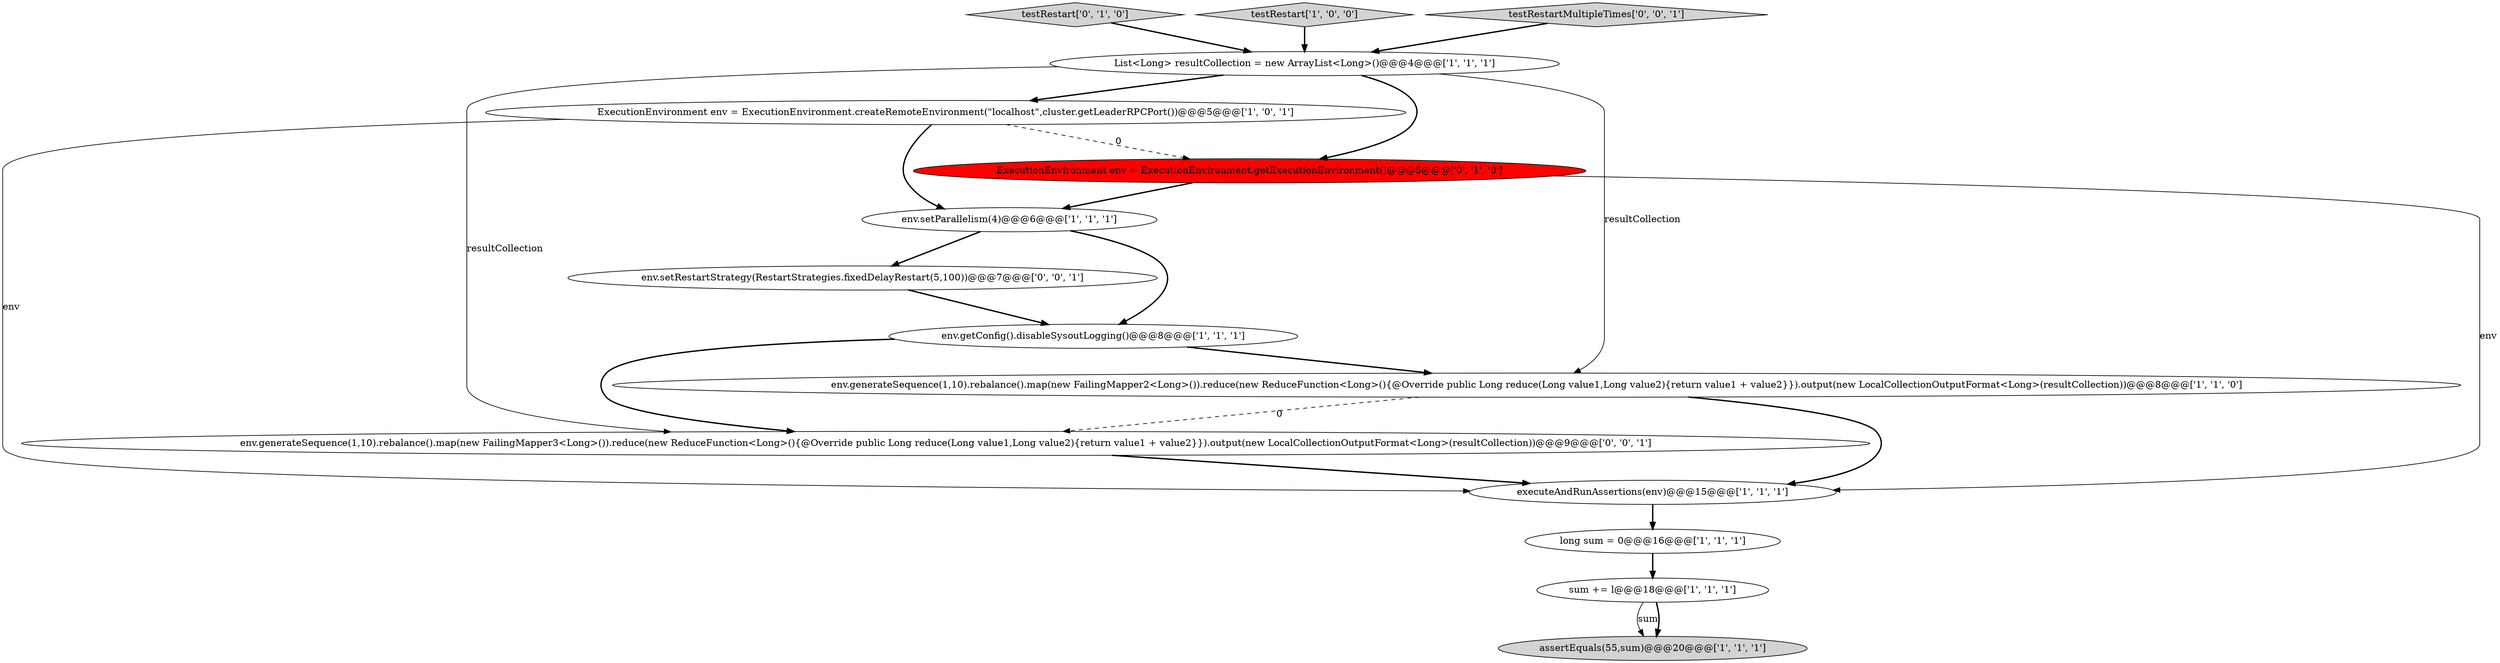 digraph {
2 [style = filled, label = "env.setParallelism(4)@@@6@@@['1', '1', '1']", fillcolor = white, shape = ellipse image = "AAA0AAABBB1BBB"];
5 [style = filled, label = "ExecutionEnvironment env = ExecutionEnvironment.createRemoteEnvironment(\"localhost\",cluster.getLeaderRPCPort())@@@5@@@['1', '0', '1']", fillcolor = white, shape = ellipse image = "AAA0AAABBB1BBB"];
11 [style = filled, label = "testRestart['0', '1', '0']", fillcolor = lightgray, shape = diamond image = "AAA0AAABBB2BBB"];
12 [style = filled, label = "env.generateSequence(1,10).rebalance().map(new FailingMapper3<Long>()).reduce(new ReduceFunction<Long>(){@Override public Long reduce(Long value1,Long value2){return value1 + value2}}).output(new LocalCollectionOutputFormat<Long>(resultCollection))@@@9@@@['0', '0', '1']", fillcolor = white, shape = ellipse image = "AAA0AAABBB3BBB"];
1 [style = filled, label = "testRestart['1', '0', '0']", fillcolor = lightgray, shape = diamond image = "AAA0AAABBB1BBB"];
8 [style = filled, label = "env.generateSequence(1,10).rebalance().map(new FailingMapper2<Long>()).reduce(new ReduceFunction<Long>(){@Override public Long reduce(Long value1,Long value2){return value1 + value2}}).output(new LocalCollectionOutputFormat<Long>(resultCollection))@@@8@@@['1', '1', '0']", fillcolor = white, shape = ellipse image = "AAA0AAABBB1BBB"];
14 [style = filled, label = "env.setRestartStrategy(RestartStrategies.fixedDelayRestart(5,100))@@@7@@@['0', '0', '1']", fillcolor = white, shape = ellipse image = "AAA0AAABBB3BBB"];
7 [style = filled, label = "long sum = 0@@@16@@@['1', '1', '1']", fillcolor = white, shape = ellipse image = "AAA0AAABBB1BBB"];
0 [style = filled, label = "assertEquals(55,sum)@@@20@@@['1', '1', '1']", fillcolor = lightgray, shape = ellipse image = "AAA0AAABBB1BBB"];
10 [style = filled, label = "ExecutionEnvironment env = ExecutionEnvironment.getExecutionEnvironment()@@@5@@@['0', '1', '0']", fillcolor = red, shape = ellipse image = "AAA1AAABBB2BBB"];
13 [style = filled, label = "testRestartMultipleTimes['0', '0', '1']", fillcolor = lightgray, shape = diamond image = "AAA0AAABBB3BBB"];
6 [style = filled, label = "executeAndRunAssertions(env)@@@15@@@['1', '1', '1']", fillcolor = white, shape = ellipse image = "AAA0AAABBB1BBB"];
4 [style = filled, label = "List<Long> resultCollection = new ArrayList<Long>()@@@4@@@['1', '1', '1']", fillcolor = white, shape = ellipse image = "AAA0AAABBB1BBB"];
3 [style = filled, label = "sum += l@@@18@@@['1', '1', '1']", fillcolor = white, shape = ellipse image = "AAA0AAABBB1BBB"];
9 [style = filled, label = "env.getConfig().disableSysoutLogging()@@@8@@@['1', '1', '1']", fillcolor = white, shape = ellipse image = "AAA0AAABBB1BBB"];
4->10 [style = bold, label=""];
1->4 [style = bold, label=""];
10->6 [style = solid, label="env"];
11->4 [style = bold, label=""];
8->12 [style = dashed, label="0"];
8->6 [style = bold, label=""];
3->0 [style = solid, label="sum"];
5->6 [style = solid, label="env"];
2->9 [style = bold, label=""];
9->8 [style = bold, label=""];
12->6 [style = bold, label=""];
7->3 [style = bold, label=""];
3->0 [style = bold, label=""];
5->2 [style = bold, label=""];
4->12 [style = solid, label="resultCollection"];
5->10 [style = dashed, label="0"];
2->14 [style = bold, label=""];
14->9 [style = bold, label=""];
10->2 [style = bold, label=""];
9->12 [style = bold, label=""];
6->7 [style = bold, label=""];
4->8 [style = solid, label="resultCollection"];
4->5 [style = bold, label=""];
13->4 [style = bold, label=""];
}

